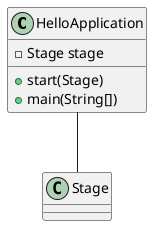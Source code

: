 @startuml

class HelloApplication {
    -Stage stage
    +start(Stage)
    +main(String[])
}

HelloApplication -- Stage

@enduml
